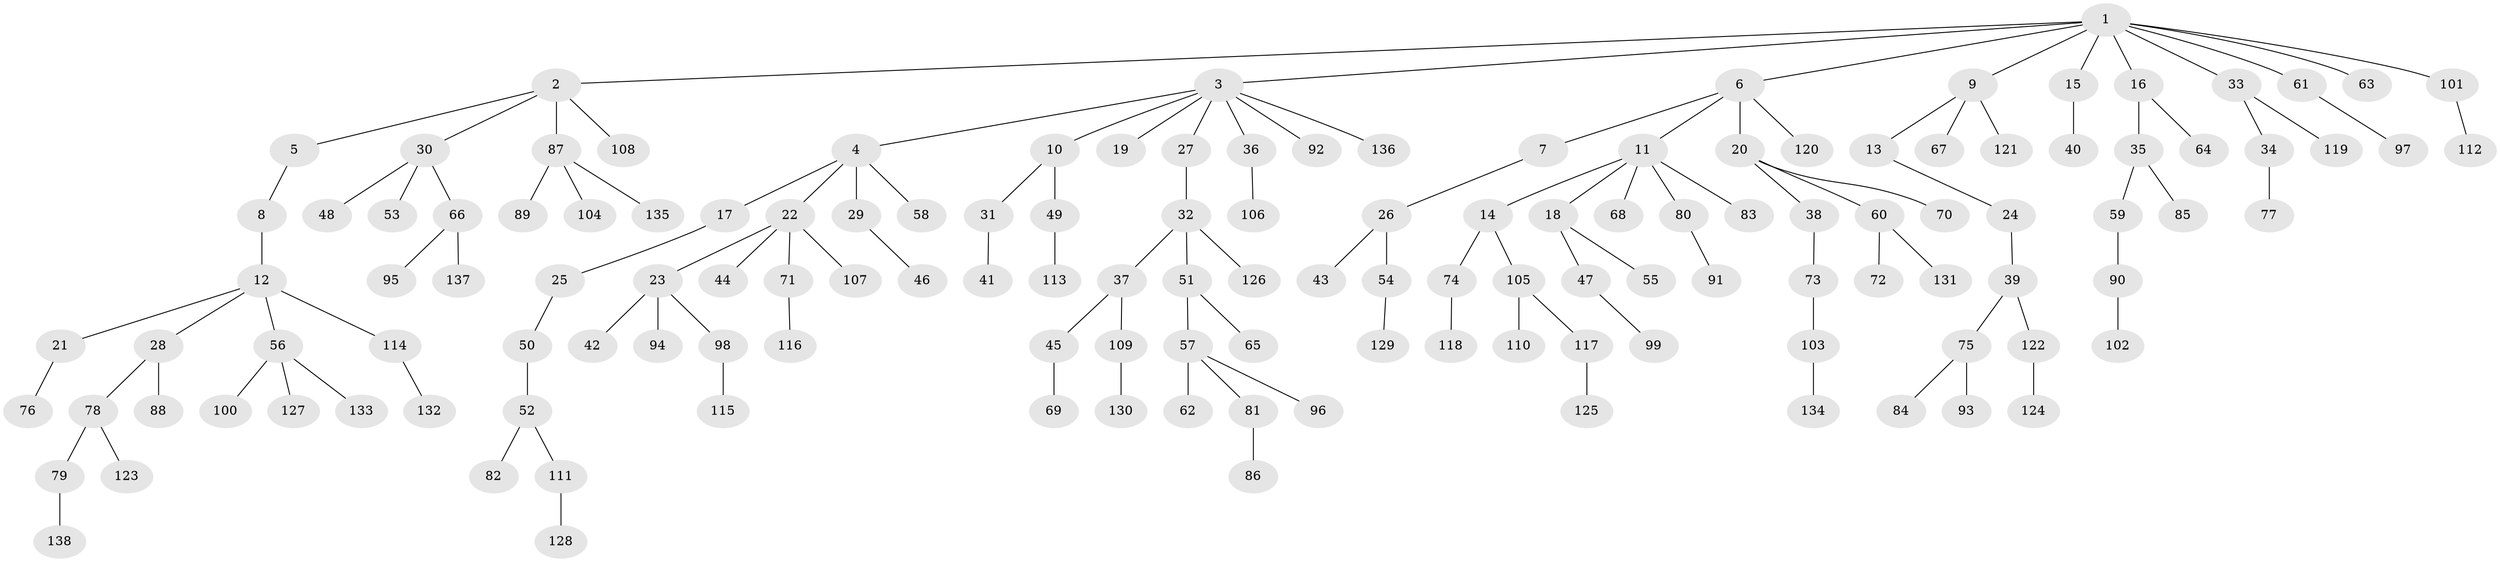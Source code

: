 // Generated by graph-tools (version 1.1) at 2025/26/03/09/25 03:26:27]
// undirected, 138 vertices, 137 edges
graph export_dot {
graph [start="1"]
  node [color=gray90,style=filled];
  1;
  2;
  3;
  4;
  5;
  6;
  7;
  8;
  9;
  10;
  11;
  12;
  13;
  14;
  15;
  16;
  17;
  18;
  19;
  20;
  21;
  22;
  23;
  24;
  25;
  26;
  27;
  28;
  29;
  30;
  31;
  32;
  33;
  34;
  35;
  36;
  37;
  38;
  39;
  40;
  41;
  42;
  43;
  44;
  45;
  46;
  47;
  48;
  49;
  50;
  51;
  52;
  53;
  54;
  55;
  56;
  57;
  58;
  59;
  60;
  61;
  62;
  63;
  64;
  65;
  66;
  67;
  68;
  69;
  70;
  71;
  72;
  73;
  74;
  75;
  76;
  77;
  78;
  79;
  80;
  81;
  82;
  83;
  84;
  85;
  86;
  87;
  88;
  89;
  90;
  91;
  92;
  93;
  94;
  95;
  96;
  97;
  98;
  99;
  100;
  101;
  102;
  103;
  104;
  105;
  106;
  107;
  108;
  109;
  110;
  111;
  112;
  113;
  114;
  115;
  116;
  117;
  118;
  119;
  120;
  121;
  122;
  123;
  124;
  125;
  126;
  127;
  128;
  129;
  130;
  131;
  132;
  133;
  134;
  135;
  136;
  137;
  138;
  1 -- 2;
  1 -- 3;
  1 -- 6;
  1 -- 9;
  1 -- 15;
  1 -- 16;
  1 -- 33;
  1 -- 61;
  1 -- 63;
  1 -- 101;
  2 -- 5;
  2 -- 30;
  2 -- 87;
  2 -- 108;
  3 -- 4;
  3 -- 10;
  3 -- 19;
  3 -- 27;
  3 -- 36;
  3 -- 92;
  3 -- 136;
  4 -- 17;
  4 -- 22;
  4 -- 29;
  4 -- 58;
  5 -- 8;
  6 -- 7;
  6 -- 11;
  6 -- 20;
  6 -- 120;
  7 -- 26;
  8 -- 12;
  9 -- 13;
  9 -- 67;
  9 -- 121;
  10 -- 31;
  10 -- 49;
  11 -- 14;
  11 -- 18;
  11 -- 68;
  11 -- 80;
  11 -- 83;
  12 -- 21;
  12 -- 28;
  12 -- 56;
  12 -- 114;
  13 -- 24;
  14 -- 74;
  14 -- 105;
  15 -- 40;
  16 -- 35;
  16 -- 64;
  17 -- 25;
  18 -- 47;
  18 -- 55;
  20 -- 38;
  20 -- 60;
  20 -- 70;
  21 -- 76;
  22 -- 23;
  22 -- 44;
  22 -- 71;
  22 -- 107;
  23 -- 42;
  23 -- 94;
  23 -- 98;
  24 -- 39;
  25 -- 50;
  26 -- 43;
  26 -- 54;
  27 -- 32;
  28 -- 78;
  28 -- 88;
  29 -- 46;
  30 -- 48;
  30 -- 53;
  30 -- 66;
  31 -- 41;
  32 -- 37;
  32 -- 51;
  32 -- 126;
  33 -- 34;
  33 -- 119;
  34 -- 77;
  35 -- 59;
  35 -- 85;
  36 -- 106;
  37 -- 45;
  37 -- 109;
  38 -- 73;
  39 -- 75;
  39 -- 122;
  45 -- 69;
  47 -- 99;
  49 -- 113;
  50 -- 52;
  51 -- 57;
  51 -- 65;
  52 -- 82;
  52 -- 111;
  54 -- 129;
  56 -- 100;
  56 -- 127;
  56 -- 133;
  57 -- 62;
  57 -- 81;
  57 -- 96;
  59 -- 90;
  60 -- 72;
  60 -- 131;
  61 -- 97;
  66 -- 95;
  66 -- 137;
  71 -- 116;
  73 -- 103;
  74 -- 118;
  75 -- 84;
  75 -- 93;
  78 -- 79;
  78 -- 123;
  79 -- 138;
  80 -- 91;
  81 -- 86;
  87 -- 89;
  87 -- 104;
  87 -- 135;
  90 -- 102;
  98 -- 115;
  101 -- 112;
  103 -- 134;
  105 -- 110;
  105 -- 117;
  109 -- 130;
  111 -- 128;
  114 -- 132;
  117 -- 125;
  122 -- 124;
}

